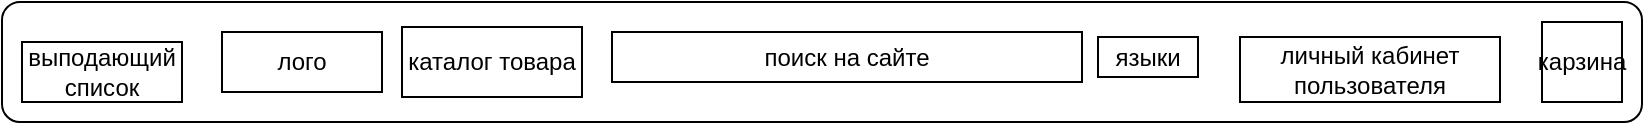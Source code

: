 <mxfile version="14.9.4" type="github">
  <diagram id="R2lEEEUBdFMjLlhIrx00" name="Page-1">
    <mxGraphModel dx="868" dy="482" grid="1" gridSize="10" guides="1" tooltips="1" connect="1" arrows="1" fold="1" page="1" pageScale="1" pageWidth="850" pageHeight="1100" math="0" shadow="0" extFonts="Permanent Marker^https://fonts.googleapis.com/css?family=Permanent+Marker">
      <root>
        <mxCell id="0" />
        <mxCell id="1" parent="0" />
        <mxCell id="sRzd6B2tmTLXoQg6gZ5L-2" value="" style="rounded=1;whiteSpace=wrap;html=1;" vertex="1" parent="1">
          <mxGeometry y="10" width="820" height="60" as="geometry" />
        </mxCell>
        <mxCell id="sRzd6B2tmTLXoQg6gZ5L-3" value="лого" style="rounded=0;whiteSpace=wrap;html=1;" vertex="1" parent="1">
          <mxGeometry x="110" y="25" width="80" height="30" as="geometry" />
        </mxCell>
        <mxCell id="sRzd6B2tmTLXoQg6gZ5L-4" value="выподающий список" style="rounded=0;whiteSpace=wrap;html=1;" vertex="1" parent="1">
          <mxGeometry x="10" y="30" width="80" height="30" as="geometry" />
        </mxCell>
        <mxCell id="sRzd6B2tmTLXoQg6gZ5L-5" value="каталог товара" style="rounded=0;whiteSpace=wrap;html=1;" vertex="1" parent="1">
          <mxGeometry x="200" y="22.5" width="90" height="35" as="geometry" />
        </mxCell>
        <mxCell id="sRzd6B2tmTLXoQg6gZ5L-6" value="поиск на сайте" style="rounded=0;whiteSpace=wrap;html=1;" vertex="1" parent="1">
          <mxGeometry x="305" y="25" width="235" height="25" as="geometry" />
        </mxCell>
        <mxCell id="sRzd6B2tmTLXoQg6gZ5L-7" value="языки" style="rounded=0;whiteSpace=wrap;html=1;" vertex="1" parent="1">
          <mxGeometry x="548" y="27.5" width="50" height="20" as="geometry" />
        </mxCell>
        <mxCell id="sRzd6B2tmTLXoQg6gZ5L-8" value="личный кабинет пользователя" style="rounded=0;whiteSpace=wrap;html=1;" vertex="1" parent="1">
          <mxGeometry x="619" y="27.5" width="130" height="32.5" as="geometry" />
        </mxCell>
        <mxCell id="sRzd6B2tmTLXoQg6gZ5L-10" value="карзина" style="rounded=0;whiteSpace=wrap;html=1;" vertex="1" parent="1">
          <mxGeometry x="770" y="20" width="40" height="40" as="geometry" />
        </mxCell>
      </root>
    </mxGraphModel>
  </diagram>
</mxfile>
